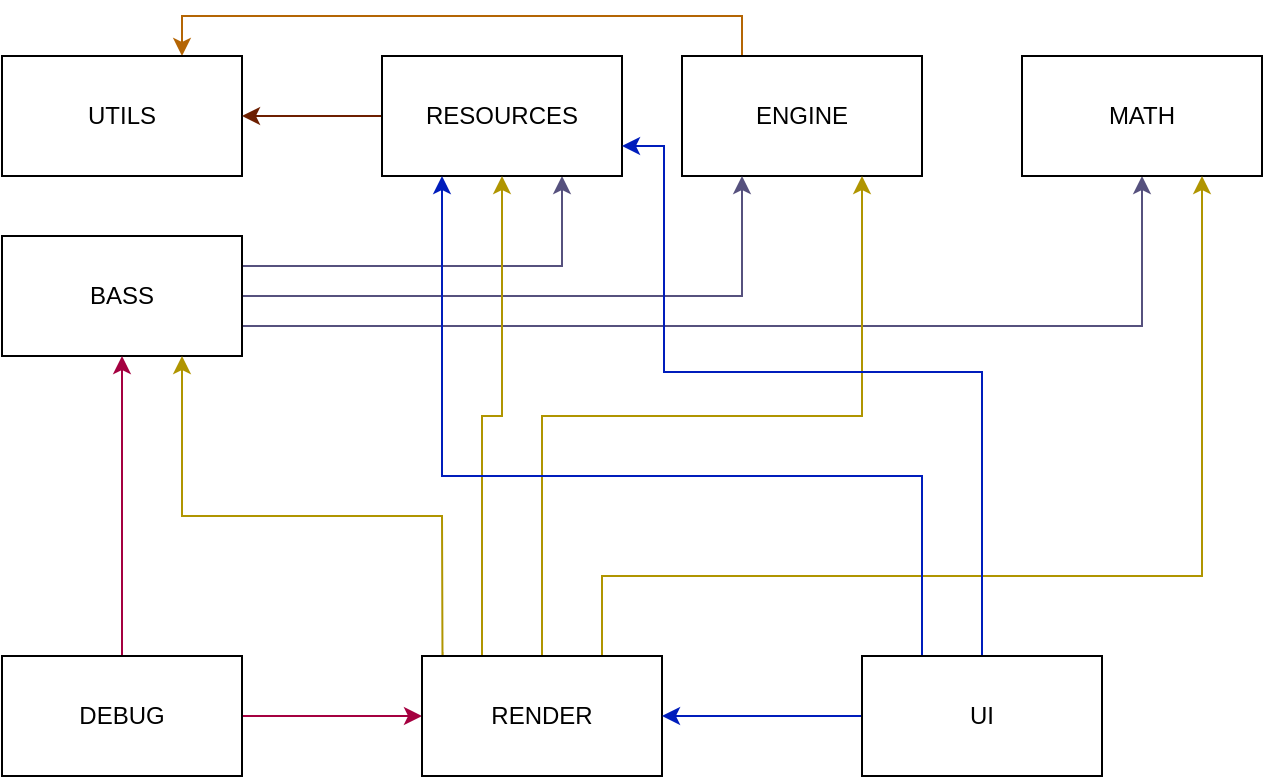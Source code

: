 <mxfile>
    <diagram name="Page-1" id="9xXpQoKFAjOWmioz_WNq">
        <mxGraphModel dx="1828" dy="564" grid="1" gridSize="10" guides="1" tooltips="1" connect="1" arrows="1" fold="1" page="1" pageScale="1" pageWidth="827" pageHeight="583" math="0" shadow="0">
            <root>
                <mxCell id="0"/>
                <mxCell id="1" parent="0"/>
                <mxCell id="0HHs3alpBDfe58Pw6IrG-2" style="edgeStyle=orthogonalEdgeStyle;rounded=0;orthogonalLoop=1;jettySize=auto;html=1;exitX=0.25;exitY=0;exitDx=0;exitDy=0;entryX=0.75;entryY=0;entryDx=0;entryDy=0;fillColor=#fad7ac;strokeColor=#b46504;backgroundOutline=0;" parent="1" source="vDj8au7zf55BE4AIelzE-1" target="vDj8au7zf55BE4AIelzE-4" edge="1">
                    <mxGeometry relative="1" as="geometry"/>
                </mxCell>
                <mxCell id="vDj8au7zf55BE4AIelzE-1" value="ENGINE" style="rounded=0;whiteSpace=wrap;html=1;backgroundOutline=0;" parent="1" vertex="1">
                    <mxGeometry x="439" y="122" width="120" height="60" as="geometry"/>
                </mxCell>
                <mxCell id="vDj8au7zf55BE4AIelzE-3" style="edgeStyle=orthogonalEdgeStyle;rounded=0;orthogonalLoop=1;jettySize=auto;html=1;entryX=0.25;entryY=1;entryDx=0;entryDy=0;fillColor=#d0cee2;strokeColor=#56517e;backgroundOutline=0;" parent="1" source="vDj8au7zf55BE4AIelzE-2" target="vDj8au7zf55BE4AIelzE-1" edge="1">
                    <mxGeometry relative="1" as="geometry"/>
                </mxCell>
                <mxCell id="vDj8au7zf55BE4AIelzE-8" style="edgeStyle=orthogonalEdgeStyle;rounded=0;orthogonalLoop=1;jettySize=auto;html=1;exitX=1;exitY=0.75;exitDx=0;exitDy=0;entryX=0.5;entryY=1;entryDx=0;entryDy=0;fillColor=#d0cee2;strokeColor=#56517e;backgroundOutline=0;" parent="1" source="vDj8au7zf55BE4AIelzE-2" target="vDj8au7zf55BE4AIelzE-5" edge="1">
                    <mxGeometry relative="1" as="geometry"/>
                </mxCell>
                <mxCell id="FS8cLIiwcNOSHCEOTmZc-13" style="edgeStyle=orthogonalEdgeStyle;rounded=0;orthogonalLoop=1;jettySize=auto;html=1;exitX=1;exitY=0.25;exitDx=0;exitDy=0;entryX=0.75;entryY=1;entryDx=0;entryDy=0;fillColor=#d0cee2;strokeColor=#56517e;backgroundOutline=0;" parent="1" source="vDj8au7zf55BE4AIelzE-2" target="vDj8au7zf55BE4AIelzE-6" edge="1">
                    <mxGeometry relative="1" as="geometry"/>
                </mxCell>
                <mxCell id="vDj8au7zf55BE4AIelzE-2" value="BASS" style="rounded=0;whiteSpace=wrap;html=1;backgroundOutline=0;" parent="1" vertex="1">
                    <mxGeometry x="99" y="212" width="120" height="60" as="geometry"/>
                </mxCell>
                <mxCell id="vDj8au7zf55BE4AIelzE-4" value="UTILS" style="rounded=0;whiteSpace=wrap;html=1;backgroundOutline=0;" parent="1" vertex="1">
                    <mxGeometry x="99" y="122" width="120" height="60" as="geometry"/>
                </mxCell>
                <mxCell id="vDj8au7zf55BE4AIelzE-5" value="MATH" style="rounded=0;whiteSpace=wrap;html=1;backgroundOutline=0;" parent="1" vertex="1">
                    <mxGeometry x="609" y="122" width="120" height="60" as="geometry"/>
                </mxCell>
                <mxCell id="vDj8au7zf55BE4AIelzE-9" style="edgeStyle=orthogonalEdgeStyle;rounded=0;orthogonalLoop=1;jettySize=auto;html=1;exitX=0;exitY=0.5;exitDx=0;exitDy=0;fillColor=#a0522d;strokeColor=#6D1F00;backgroundOutline=0;" parent="1" source="vDj8au7zf55BE4AIelzE-6" target="vDj8au7zf55BE4AIelzE-4" edge="1">
                    <mxGeometry relative="1" as="geometry"/>
                </mxCell>
                <mxCell id="vDj8au7zf55BE4AIelzE-6" value="RESOURCES" style="rounded=0;whiteSpace=wrap;html=1;backgroundOutline=0;" parent="1" vertex="1">
                    <mxGeometry x="289" y="122" width="120" height="60" as="geometry"/>
                </mxCell>
                <mxCell id="FS8cLIiwcNOSHCEOTmZc-15" style="edgeStyle=orthogonalEdgeStyle;rounded=0;orthogonalLoop=1;jettySize=auto;html=1;exitX=0.5;exitY=0;exitDx=0;exitDy=0;entryX=0.5;entryY=1;entryDx=0;entryDy=0;fillColor=#d80073;strokeColor=#A50040;backgroundOutline=0;" parent="1" source="vDj8au7zf55BE4AIelzE-10" target="vDj8au7zf55BE4AIelzE-2" edge="1">
                    <mxGeometry relative="1" as="geometry"/>
                </mxCell>
                <mxCell id="FS8cLIiwcNOSHCEOTmZc-16" style="edgeStyle=orthogonalEdgeStyle;rounded=0;orthogonalLoop=1;jettySize=auto;html=1;exitX=1;exitY=0.5;exitDx=0;exitDy=0;entryX=0;entryY=0.5;entryDx=0;entryDy=0;fillColor=#d80073;strokeColor=#A50040;backgroundOutline=0;" parent="1" source="vDj8au7zf55BE4AIelzE-10" target="vDj8au7zf55BE4AIelzE-11" edge="1">
                    <mxGeometry relative="1" as="geometry"/>
                </mxCell>
                <mxCell id="vDj8au7zf55BE4AIelzE-10" value="DEBUG" style="whiteSpace=wrap;html=1;backgroundOutline=0;" parent="1" vertex="1">
                    <mxGeometry x="99" y="422" width="120" height="60" as="geometry"/>
                </mxCell>
                <mxCell id="vDj8au7zf55BE4AIelzE-16" style="edgeStyle=orthogonalEdgeStyle;rounded=0;orthogonalLoop=1;jettySize=auto;html=1;exitX=0.75;exitY=0;exitDx=0;exitDy=0;entryX=0.75;entryY=1;entryDx=0;entryDy=0;fillColor=#e3c800;strokeColor=#B09500;backgroundOutline=0;" parent="1" source="vDj8au7zf55BE4AIelzE-11" target="vDj8au7zf55BE4AIelzE-5" edge="1">
                    <mxGeometry relative="1" as="geometry">
                        <Array as="points">
                            <mxPoint x="699" y="382"/>
                        </Array>
                    </mxGeometry>
                </mxCell>
                <mxCell id="vDj8au7zf55BE4AIelzE-17" style="edgeStyle=orthogonalEdgeStyle;rounded=0;orthogonalLoop=1;jettySize=auto;html=1;exitX=0.5;exitY=0;exitDx=0;exitDy=0;entryX=0.75;entryY=1;entryDx=0;entryDy=0;fillColor=#e3c800;strokeColor=#B09500;backgroundOutline=0;" parent="1" source="vDj8au7zf55BE4AIelzE-11" target="vDj8au7zf55BE4AIelzE-1" edge="1">
                    <mxGeometry relative="1" as="geometry"/>
                </mxCell>
                <mxCell id="FS8cLIiwcNOSHCEOTmZc-12" style="edgeStyle=orthogonalEdgeStyle;rounded=0;orthogonalLoop=1;jettySize=auto;html=1;exitX=0.086;exitY=-0.033;exitDx=0;exitDy=0;entryX=0.75;entryY=1;entryDx=0;entryDy=0;exitPerimeter=0;fillColor=#e3c800;strokeColor=#B09500;backgroundOutline=0;" parent="1" source="vDj8au7zf55BE4AIelzE-11" target="vDj8au7zf55BE4AIelzE-2" edge="1">
                    <mxGeometry relative="1" as="geometry">
                        <Array as="points">
                            <mxPoint x="319" y="437"/>
                            <mxPoint x="319" y="352"/>
                            <mxPoint x="189" y="352"/>
                        </Array>
                    </mxGeometry>
                </mxCell>
                <mxCell id="FS8cLIiwcNOSHCEOTmZc-17" style="edgeStyle=orthogonalEdgeStyle;rounded=0;orthogonalLoop=1;jettySize=auto;html=1;exitX=0.25;exitY=0;exitDx=0;exitDy=0;fillColor=#e3c800;strokeColor=#B09500;backgroundOutline=0;" parent="1" source="vDj8au7zf55BE4AIelzE-11" target="vDj8au7zf55BE4AIelzE-6" edge="1">
                    <mxGeometry relative="1" as="geometry"/>
                </mxCell>
                <mxCell id="vDj8au7zf55BE4AIelzE-11" value="RENDER" style="whiteSpace=wrap;html=1;backgroundOutline=0;" parent="1" vertex="1">
                    <mxGeometry x="309" y="422" width="120" height="60" as="geometry"/>
                </mxCell>
                <mxCell id="FS8cLIiwcNOSHCEOTmZc-8" style="edgeStyle=orthogonalEdgeStyle;rounded=0;orthogonalLoop=1;jettySize=auto;html=1;exitX=0;exitY=0.5;exitDx=0;exitDy=0;entryX=1;entryY=0.5;entryDx=0;entryDy=0;fillColor=#0050ef;strokeColor=#001DBC;backgroundOutline=0;" parent="1" source="vDj8au7zf55BE4AIelzE-14" target="vDj8au7zf55BE4AIelzE-11" edge="1">
                    <mxGeometry relative="1" as="geometry"/>
                </mxCell>
                <mxCell id="FS8cLIiwcNOSHCEOTmZc-18" style="edgeStyle=orthogonalEdgeStyle;rounded=0;orthogonalLoop=1;jettySize=auto;html=1;exitX=0.25;exitY=0;exitDx=0;exitDy=0;entryX=0.25;entryY=1;entryDx=0;entryDy=0;fillColor=#0050ef;strokeColor=#001DBC;backgroundOutline=0;" parent="1" source="vDj8au7zf55BE4AIelzE-14" target="vDj8au7zf55BE4AIelzE-6" edge="1">
                    <mxGeometry relative="1" as="geometry">
                        <Array as="points">
                            <mxPoint x="559" y="332"/>
                            <mxPoint x="319" y="332"/>
                        </Array>
                    </mxGeometry>
                </mxCell>
                <mxCell id="2" style="edgeStyle=none;html=1;exitX=0.5;exitY=0;exitDx=0;exitDy=0;entryX=1;entryY=0.75;entryDx=0;entryDy=0;rounded=0;fillColor=#0050ef;strokeColor=#001DBC;" edge="1" parent="1" source="vDj8au7zf55BE4AIelzE-14" target="vDj8au7zf55BE4AIelzE-6">
                    <mxGeometry relative="1" as="geometry">
                        <Array as="points">
                            <mxPoint x="589" y="280"/>
                            <mxPoint x="430" y="280"/>
                            <mxPoint x="430" y="167"/>
                        </Array>
                    </mxGeometry>
                </mxCell>
                <mxCell id="vDj8au7zf55BE4AIelzE-14" value="UI" style="whiteSpace=wrap;html=1;backgroundOutline=0;" parent="1" vertex="1">
                    <mxGeometry x="529" y="422" width="120" height="60" as="geometry"/>
                </mxCell>
            </root>
        </mxGraphModel>
    </diagram>
</mxfile>
